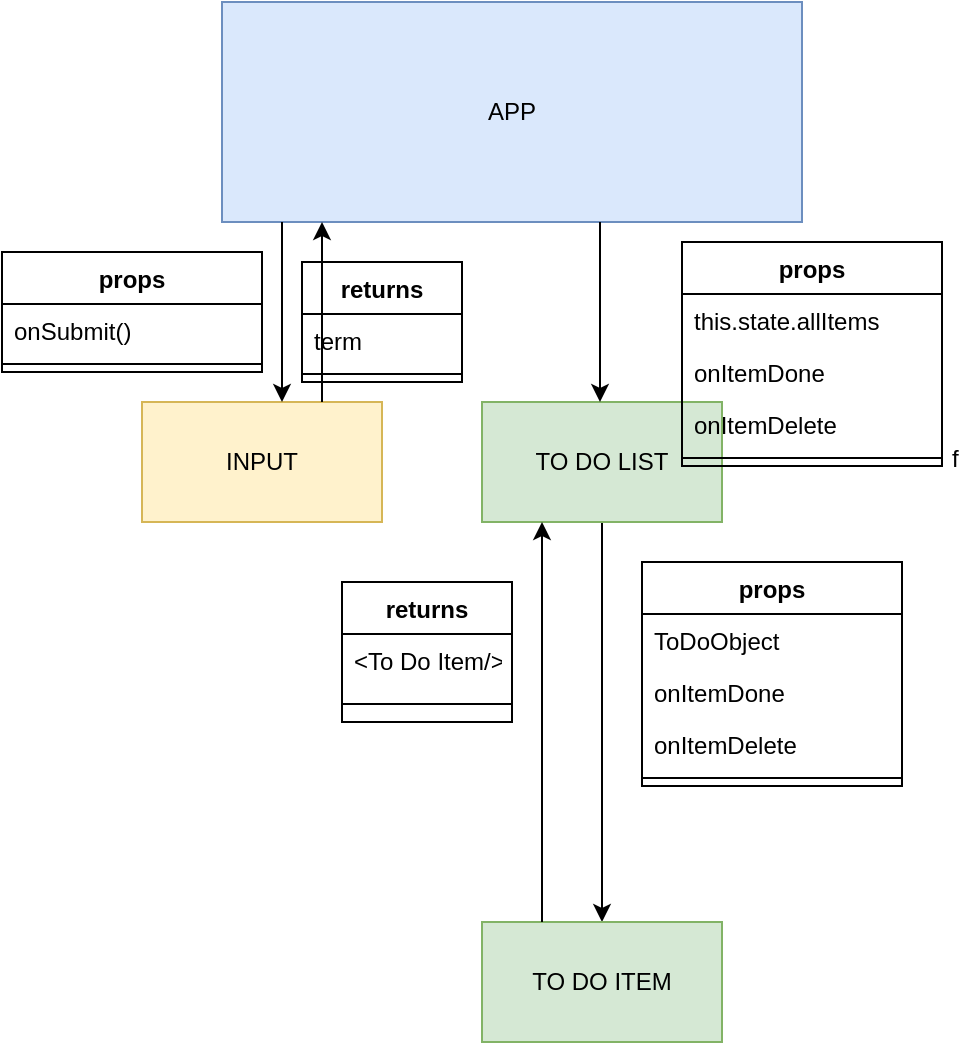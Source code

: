 <mxfile version="12.3.2" type="device" pages="2"><diagram id="-PFTq6tRRRqa1c1Ng8Lq" name="Page-1"><mxGraphModel dx="768" dy="482" grid="1" gridSize="10" guides="1" tooltips="1" connect="1" arrows="1" fold="1" page="1" pageScale="1" pageWidth="827" pageHeight="1169" math="0" shadow="0"><root><mxCell id="0"/><mxCell id="1" parent="0"/><mxCell id="uLQFW7bxgfP4hwmFncuS-1" value="APP" style="rounded=0;whiteSpace=wrap;html=1;fillColor=#dae8fc;strokeColor=#6c8ebf;" parent="1" vertex="1"><mxGeometry x="240" y="20" width="290" height="110" as="geometry"/></mxCell><mxCell id="uLQFW7bxgfP4hwmFncuS-2" value="INPUT" style="rounded=0;whiteSpace=wrap;html=1;fillColor=#fff2cc;strokeColor=#d6b656;" parent="1" vertex="1"><mxGeometry x="200" y="220" width="120" height="60" as="geometry"/></mxCell><mxCell id="uLQFW7bxgfP4hwmFncuS-8" style="edgeStyle=none;rounded=0;orthogonalLoop=1;jettySize=auto;html=1;" parent="1" edge="1"><mxGeometry relative="1" as="geometry"><mxPoint x="270" y="220" as="targetPoint"/><mxPoint x="270" y="130" as="sourcePoint"/></mxGeometry></mxCell><mxCell id="uLQFW7bxgfP4hwmFncuS-12" style="edgeStyle=none;rounded=0;orthogonalLoop=1;jettySize=auto;html=1;" parent="1" source="uLQFW7bxgfP4hwmFncuS-9" target="uLQFW7bxgfP4hwmFncuS-11" edge="1"><mxGeometry relative="1" as="geometry"/></mxCell><mxCell id="uLQFW7bxgfP4hwmFncuS-9" value="TO DO LIST" style="rounded=0;whiteSpace=wrap;html=1;fillColor=#d5e8d4;strokeColor=#82b366;" parent="1" vertex="1"><mxGeometry x="370" y="220" width="120" height="60" as="geometry"/></mxCell><mxCell id="uLQFW7bxgfP4hwmFncuS-10" style="edgeStyle=none;rounded=0;orthogonalLoop=1;jettySize=auto;html=1;" parent="1" edge="1"><mxGeometry relative="1" as="geometry"><mxPoint x="429" y="220" as="targetPoint"/><mxPoint x="429" y="130" as="sourcePoint"/></mxGeometry></mxCell><mxCell id="uLQFW7bxgfP4hwmFncuS-11" value="TO DO ITEM" style="rounded=0;whiteSpace=wrap;html=1;fillColor=#d5e8d4;strokeColor=#82b366;" parent="1" vertex="1"><mxGeometry x="370" y="480" width="120" height="60" as="geometry"/></mxCell><mxCell id="uLQFW7bxgfP4hwmFncuS-13" value="props" style="swimlane;fontStyle=1;align=center;verticalAlign=top;childLayout=stackLayout;horizontal=1;startSize=26;horizontalStack=0;resizeParent=1;resizeParentMax=0;resizeLast=0;collapsible=1;marginBottom=0;" parent="1" vertex="1"><mxGeometry x="130" y="145" width="130" height="60" as="geometry"/></mxCell><mxCell id="uLQFW7bxgfP4hwmFncuS-14" value="onSubmit()" style="text;strokeColor=none;fillColor=none;align=left;verticalAlign=top;spacingLeft=4;spacingRight=4;overflow=hidden;rotatable=0;points=[[0,0.5],[1,0.5]];portConstraint=eastwest;" parent="uLQFW7bxgfP4hwmFncuS-13" vertex="1"><mxGeometry y="26" width="130" height="26" as="geometry"/></mxCell><mxCell id="uLQFW7bxgfP4hwmFncuS-15" value="" style="line;strokeWidth=1;fillColor=none;align=left;verticalAlign=middle;spacingTop=-1;spacingLeft=3;spacingRight=3;rotatable=0;labelPosition=right;points=[];portConstraint=eastwest;" parent="uLQFW7bxgfP4hwmFncuS-13" vertex="1"><mxGeometry y="52" width="130" height="8" as="geometry"/></mxCell><mxCell id="uLQFW7bxgfP4hwmFncuS-17" value="props" style="swimlane;fontStyle=1;align=center;verticalAlign=top;childLayout=stackLayout;horizontal=1;startSize=26;horizontalStack=0;resizeParent=1;resizeParentMax=0;resizeLast=0;collapsible=1;marginBottom=0;" parent="1" vertex="1"><mxGeometry x="470" y="140" width="130" height="112" as="geometry"/></mxCell><mxCell id="uLQFW7bxgfP4hwmFncuS-18" value="this.state.allItems" style="text;strokeColor=none;fillColor=none;align=left;verticalAlign=top;spacingLeft=4;spacingRight=4;overflow=hidden;rotatable=0;points=[[0,0.5],[1,0.5]];portConstraint=eastwest;" parent="uLQFW7bxgfP4hwmFncuS-17" vertex="1"><mxGeometry y="26" width="130" height="26" as="geometry"/></mxCell><mxCell id="99l21QAtWiCAY74QXX1K-11" value="onItemDone" style="text;strokeColor=none;fillColor=none;align=left;verticalAlign=top;spacingLeft=4;spacingRight=4;overflow=hidden;rotatable=0;points=[[0,0.5],[1,0.5]];portConstraint=eastwest;" vertex="1" parent="uLQFW7bxgfP4hwmFncuS-17"><mxGeometry y="52" width="130" height="26" as="geometry"/></mxCell><mxCell id="99l21QAtWiCAY74QXX1K-18" value="onItemDelete" style="text;strokeColor=none;fillColor=none;align=left;verticalAlign=top;spacingLeft=4;spacingRight=4;overflow=hidden;rotatable=0;points=[[0,0.5],[1,0.5]];portConstraint=eastwest;" vertex="1" parent="uLQFW7bxgfP4hwmFncuS-17"><mxGeometry y="78" width="130" height="26" as="geometry"/></mxCell><mxCell id="uLQFW7bxgfP4hwmFncuS-19" value="f" style="line;strokeWidth=1;fillColor=none;align=left;verticalAlign=middle;spacingTop=-1;spacingLeft=3;spacingRight=3;rotatable=0;labelPosition=right;points=[];portConstraint=eastwest;" parent="uLQFW7bxgfP4hwmFncuS-17" vertex="1"><mxGeometry y="104" width="130" height="8" as="geometry"/></mxCell><mxCell id="uLQFW7bxgfP4hwmFncuS-20" value="props" style="swimlane;fontStyle=1;align=center;verticalAlign=top;childLayout=stackLayout;horizontal=1;startSize=26;horizontalStack=0;resizeParent=1;resizeParentMax=0;resizeLast=0;collapsible=1;marginBottom=0;" parent="1" vertex="1"><mxGeometry x="450" y="300" width="130" height="112" as="geometry"/></mxCell><mxCell id="uLQFW7bxgfP4hwmFncuS-21" value="ToDoObject" style="text;strokeColor=none;fillColor=none;align=left;verticalAlign=top;spacingLeft=4;spacingRight=4;overflow=hidden;rotatable=0;points=[[0,0.5],[1,0.5]];portConstraint=eastwest;" parent="uLQFW7bxgfP4hwmFncuS-20" vertex="1"><mxGeometry y="26" width="130" height="26" as="geometry"/></mxCell><mxCell id="99l21QAtWiCAY74QXX1K-19" value="onItemDone" style="text;strokeColor=none;fillColor=none;align=left;verticalAlign=top;spacingLeft=4;spacingRight=4;overflow=hidden;rotatable=0;points=[[0,0.5],[1,0.5]];portConstraint=eastwest;" vertex="1" parent="uLQFW7bxgfP4hwmFncuS-20"><mxGeometry y="52" width="130" height="26" as="geometry"/></mxCell><mxCell id="99l21QAtWiCAY74QXX1K-20" value="onItemDelete" style="text;strokeColor=none;fillColor=none;align=left;verticalAlign=top;spacingLeft=4;spacingRight=4;overflow=hidden;rotatable=0;points=[[0,0.5],[1,0.5]];portConstraint=eastwest;" vertex="1" parent="uLQFW7bxgfP4hwmFncuS-20"><mxGeometry y="78" width="130" height="26" as="geometry"/></mxCell><mxCell id="uLQFW7bxgfP4hwmFncuS-22" value="" style="line;strokeWidth=1;fillColor=none;align=left;verticalAlign=middle;spacingTop=-1;spacingLeft=3;spacingRight=3;rotatable=0;labelPosition=right;points=[];portConstraint=eastwest;" parent="uLQFW7bxgfP4hwmFncuS-20" vertex="1"><mxGeometry y="104" width="130" height="8" as="geometry"/></mxCell><mxCell id="99l21QAtWiCAY74QXX1K-3" value="" style="endArrow=classic;html=1;entryX=0.25;entryY=1;entryDx=0;entryDy=0;exitX=0.25;exitY=0;exitDx=0;exitDy=0;" edge="1" parent="1" source="uLQFW7bxgfP4hwmFncuS-11" target="uLQFW7bxgfP4hwmFncuS-9"><mxGeometry width="50" height="50" relative="1" as="geometry"><mxPoint x="130" y="470" as="sourcePoint"/><mxPoint x="180" y="420" as="targetPoint"/></mxGeometry></mxCell><mxCell id="99l21QAtWiCAY74QXX1K-4" value="returns" style="swimlane;fontStyle=1;align=center;verticalAlign=top;childLayout=stackLayout;horizontal=1;startSize=26;horizontalStack=0;resizeParent=1;resizeParentMax=0;resizeLast=0;collapsible=1;marginBottom=0;" vertex="1" parent="1"><mxGeometry x="280" y="150" width="80" height="60" as="geometry"/></mxCell><mxCell id="99l21QAtWiCAY74QXX1K-10" value="" style="endArrow=classic;html=1;" edge="1" parent="99l21QAtWiCAY74QXX1K-4"><mxGeometry width="50" height="50" relative="1" as="geometry"><mxPoint x="10" y="70" as="sourcePoint"/><mxPoint x="10" y="-20" as="targetPoint"/></mxGeometry></mxCell><mxCell id="99l21QAtWiCAY74QXX1K-5" value="term" style="text;strokeColor=none;fillColor=none;align=left;verticalAlign=top;spacingLeft=4;spacingRight=4;overflow=hidden;rotatable=0;points=[[0,0.5],[1,0.5]];portConstraint=eastwest;" vertex="1" parent="99l21QAtWiCAY74QXX1K-4"><mxGeometry y="26" width="80" height="26" as="geometry"/></mxCell><mxCell id="99l21QAtWiCAY74QXX1K-6" value="" style="line;strokeWidth=1;fillColor=none;align=left;verticalAlign=middle;spacingTop=-1;spacingLeft=3;spacingRight=3;rotatable=0;labelPosition=right;points=[];portConstraint=eastwest;" vertex="1" parent="99l21QAtWiCAY74QXX1K-4"><mxGeometry y="52" width="80" height="8" as="geometry"/></mxCell><mxCell id="99l21QAtWiCAY74QXX1K-7" value="returns" style="swimlane;fontStyle=1;align=center;verticalAlign=top;childLayout=stackLayout;horizontal=1;startSize=26;horizontalStack=0;resizeParent=1;resizeParentMax=0;resizeLast=0;collapsible=1;marginBottom=0;" vertex="1" parent="1"><mxGeometry x="300" y="310" width="85" height="70" as="geometry"/></mxCell><mxCell id="99l21QAtWiCAY74QXX1K-8" value="&lt;To Do Item/&gt;" style="text;strokeColor=none;fillColor=none;align=left;verticalAlign=top;spacingLeft=4;spacingRight=4;overflow=hidden;rotatable=0;points=[[0,0.5],[1,0.5]];portConstraint=eastwest;" vertex="1" parent="99l21QAtWiCAY74QXX1K-7"><mxGeometry y="26" width="85" height="26" as="geometry"/></mxCell><mxCell id="99l21QAtWiCAY74QXX1K-9" value="" style="line;strokeWidth=1;fillColor=none;align=left;verticalAlign=middle;spacingTop=-1;spacingLeft=3;spacingRight=3;rotatable=0;labelPosition=right;points=[];portConstraint=eastwest;" vertex="1" parent="99l21QAtWiCAY74QXX1K-7"><mxGeometry y="52" width="85" height="18" as="geometry"/></mxCell></root></mxGraphModel></diagram><diagram id="e12QzwpVhFv3nADJaGZa" name="Page-2"><mxGraphModel dx="768" dy="482" grid="1" gridSize="10" guides="1" tooltips="1" connect="1" arrows="1" fold="1" page="1" pageScale="1" pageWidth="827" pageHeight="1169" math="0" shadow="0"><root><mxCell id="cQlgVQAQe3-ebc4stbrM-0"/><mxCell id="cQlgVQAQe3-ebc4stbrM-1" parent="cQlgVQAQe3-ebc4stbrM-0"/><mxCell id="cQlgVQAQe3-ebc4stbrM-2" value="toDoFuncs" style="rounded=0;whiteSpace=wrap;html=1;fillColor=#dae8fc;strokeColor=#6c8ebf;" parent="cQlgVQAQe3-ebc4stbrM-1" vertex="1"><mxGeometry x="290" y="50" width="280" height="150" as="geometry"/></mxCell><mxCell id="jQfs5YT6nkEQBQ2gTSl9-1" style="edgeStyle=orthogonalEdgeStyle;rounded=0;orthogonalLoop=1;jettySize=auto;html=1;entryX=0.081;entryY=1.007;entryDx=0;entryDy=0;entryPerimeter=0;" edge="1" parent="cQlgVQAQe3-ebc4stbrM-1" source="jQfs5YT6nkEQBQ2gTSl9-0" target="cQlgVQAQe3-ebc4stbrM-2"><mxGeometry relative="1" as="geometry"><mxPoint x="289" y="210" as="targetPoint"/></mxGeometry></mxCell><mxCell id="jQfs5YT6nkEQBQ2gTSl9-0" value="create to do obj" style="rounded=0;whiteSpace=wrap;html=1;" vertex="1" parent="cQlgVQAQe3-ebc4stbrM-1"><mxGeometry x="210" y="270" width="120" height="60" as="geometry"/></mxCell><mxCell id="jQfs5YT6nkEQBQ2gTSl9-3" style="edgeStyle=orthogonalEdgeStyle;rounded=0;orthogonalLoop=1;jettySize=auto;html=1;entryX=0.571;entryY=0.976;entryDx=0;entryDy=0;entryPerimeter=0;" edge="1" parent="cQlgVQAQe3-ebc4stbrM-1" source="jQfs5YT6nkEQBQ2gTSl9-2" target="cQlgVQAQe3-ebc4stbrM-2"><mxGeometry relative="1" as="geometry"/></mxCell><mxCell id="jQfs5YT6nkEQBQ2gTSl9-2" value="mark as done" style="rounded=0;whiteSpace=wrap;html=1;" vertex="1" parent="cQlgVQAQe3-ebc4stbrM-1"><mxGeometry x="390" y="270" width="120" height="60" as="geometry"/></mxCell><mxCell id="jQfs5YT6nkEQBQ2gTSl9-5" style="edgeStyle=orthogonalEdgeStyle;rounded=0;orthogonalLoop=1;jettySize=auto;html=1;entryX=0.843;entryY=1.002;entryDx=0;entryDy=0;entryPerimeter=0;" edge="1" parent="cQlgVQAQe3-ebc4stbrM-1" source="jQfs5YT6nkEQBQ2gTSl9-4" target="cQlgVQAQe3-ebc4stbrM-2"><mxGeometry relative="1" as="geometry"/></mxCell><mxCell id="jQfs5YT6nkEQBQ2gTSl9-4" value="mark as delete" style="rounded=0;whiteSpace=wrap;html=1;" vertex="1" parent="cQlgVQAQe3-ebc4stbrM-1"><mxGeometry x="560" y="270" width="120" height="60" as="geometry"/></mxCell></root></mxGraphModel></diagram></mxfile>